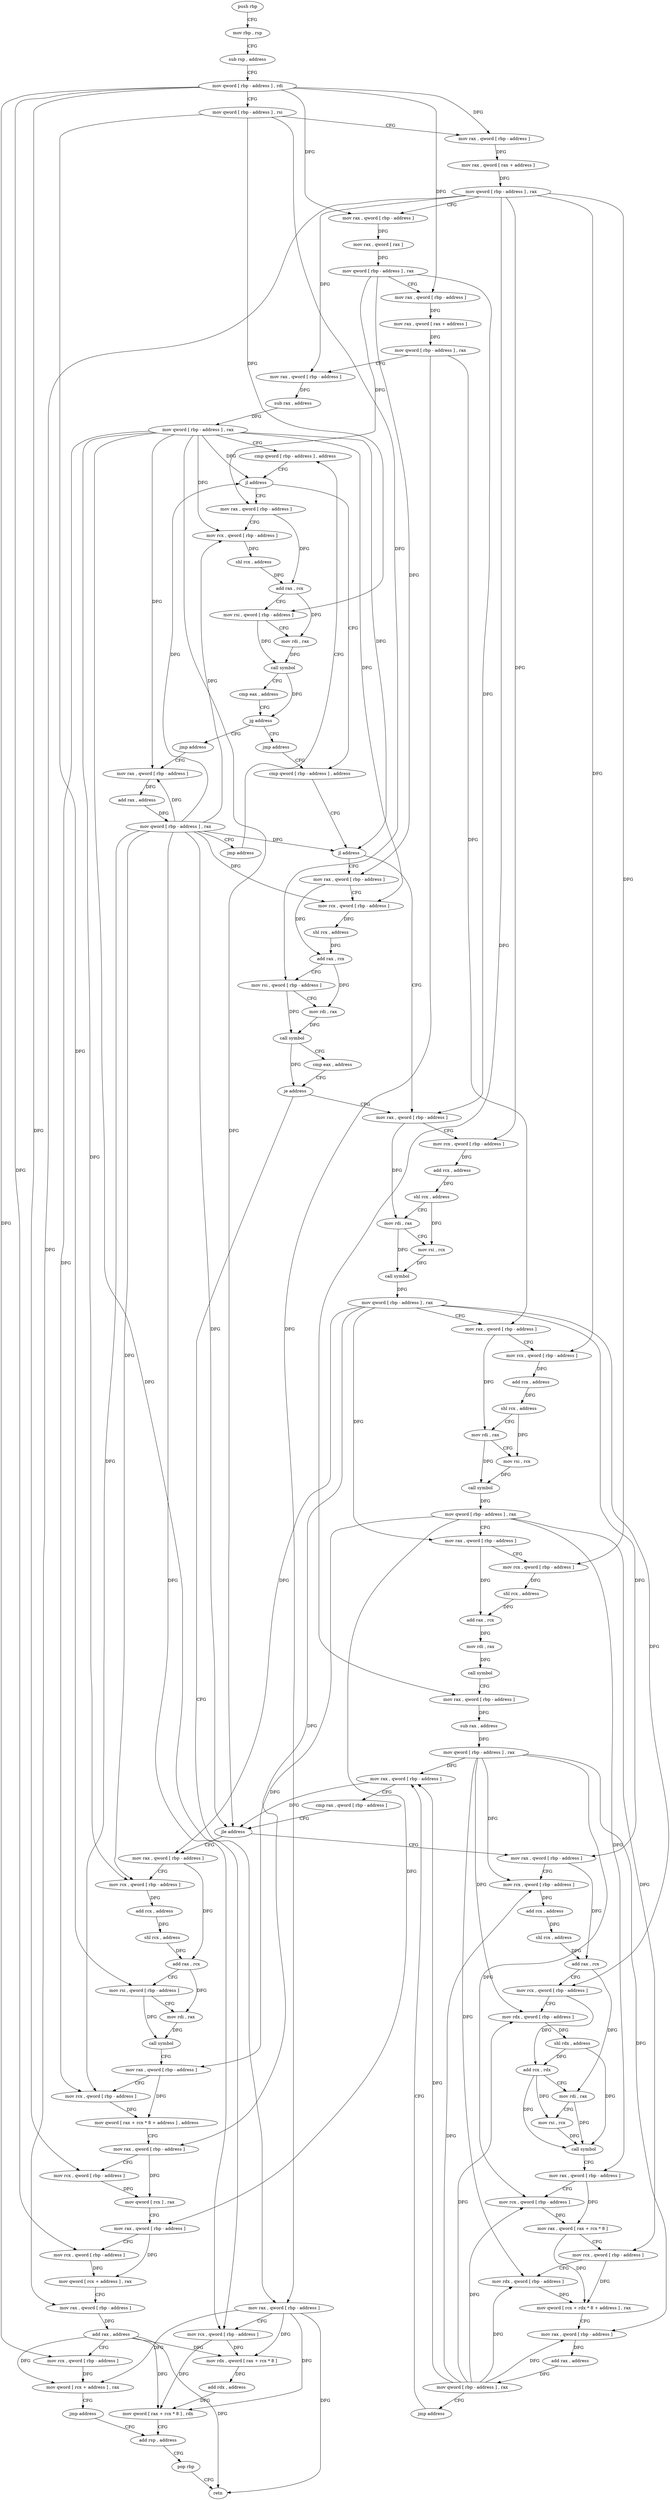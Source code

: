 digraph "func" {
"4224320" [label = "push rbp" ]
"4224321" [label = "mov rbp , rsp" ]
"4224324" [label = "sub rsp , address" ]
"4224328" [label = "mov qword [ rbp - address ] , rdi" ]
"4224332" [label = "mov qword [ rbp - address ] , rsi" ]
"4224336" [label = "mov rax , qword [ rbp - address ]" ]
"4224340" [label = "mov rax , qword [ rax + address ]" ]
"4224344" [label = "mov qword [ rbp - address ] , rax" ]
"4224348" [label = "mov rax , qword [ rbp - address ]" ]
"4224352" [label = "mov rax , qword [ rax ]" ]
"4224355" [label = "mov qword [ rbp - address ] , rax" ]
"4224359" [label = "mov rax , qword [ rbp - address ]" ]
"4224363" [label = "mov rax , qword [ rax + address ]" ]
"4224367" [label = "mov qword [ rbp - address ] , rax" ]
"4224371" [label = "mov rax , qword [ rbp - address ]" ]
"4224375" [label = "sub rax , address" ]
"4224381" [label = "mov qword [ rbp - address ] , rax" ]
"4224385" [label = "cmp qword [ rbp - address ] , address" ]
"4224461" [label = "cmp qword [ rbp - address ] , address" ]
"4224466" [label = "jl address" ]
"4224508" [label = "mov rax , qword [ rbp - address ]" ]
"4224472" [label = "mov rax , qword [ rbp - address ]" ]
"4224396" [label = "mov rax , qword [ rbp - address ]" ]
"4224400" [label = "mov rcx , qword [ rbp - address ]" ]
"4224404" [label = "shl rcx , address" ]
"4224408" [label = "add rax , rcx" ]
"4224411" [label = "mov rsi , qword [ rbp - address ]" ]
"4224415" [label = "mov rdi , rax" ]
"4224418" [label = "call symbol" ]
"4224423" [label = "cmp eax , address" ]
"4224426" [label = "jg address" ]
"4224437" [label = "jmp address" ]
"4224432" [label = "jmp address" ]
"4224512" [label = "mov rcx , qword [ rbp - address ]" ]
"4224516" [label = "add rcx , address" ]
"4224523" [label = "shl rcx , address" ]
"4224527" [label = "mov rdi , rax" ]
"4224530" [label = "mov rsi , rcx" ]
"4224533" [label = "call symbol" ]
"4224538" [label = "mov qword [ rbp - address ] , rax" ]
"4224542" [label = "mov rax , qword [ rbp - address ]" ]
"4224546" [label = "mov rcx , qword [ rbp - address ]" ]
"4224550" [label = "add rcx , address" ]
"4224557" [label = "shl rcx , address" ]
"4224561" [label = "mov rdi , rax" ]
"4224564" [label = "mov rsi , rcx" ]
"4224567" [label = "call symbol" ]
"4224572" [label = "mov qword [ rbp - address ] , rax" ]
"4224576" [label = "mov rax , qword [ rbp - address ]" ]
"4224580" [label = "mov rcx , qword [ rbp - address ]" ]
"4224584" [label = "shl rcx , address" ]
"4224588" [label = "add rax , rcx" ]
"4224591" [label = "mov rdi , rax" ]
"4224594" [label = "call symbol" ]
"4224599" [label = "mov rax , qword [ rbp - address ]" ]
"4224603" [label = "sub rax , address" ]
"4224609" [label = "mov qword [ rbp - address ] , rax" ]
"4224613" [label = "mov rax , qword [ rbp - address ]" ]
"4224476" [label = "mov rcx , qword [ rbp - address ]" ]
"4224480" [label = "shl rcx , address" ]
"4224484" [label = "add rax , rcx" ]
"4224487" [label = "mov rsi , qword [ rbp - address ]" ]
"4224491" [label = "mov rdi , rax" ]
"4224494" [label = "call symbol" ]
"4224499" [label = "cmp eax , address" ]
"4224502" [label = "je address" ]
"4224816" [label = "mov rax , qword [ rbp - address ]" ]
"4224442" [label = "mov rax , qword [ rbp - address ]" ]
"4224719" [label = "mov rax , qword [ rbp - address ]" ]
"4224723" [label = "mov rcx , qword [ rbp - address ]" ]
"4224727" [label = "add rcx , address" ]
"4224734" [label = "shl rcx , address" ]
"4224738" [label = "add rax , rcx" ]
"4224741" [label = "mov rsi , qword [ rbp - address ]" ]
"4224745" [label = "mov rdi , rax" ]
"4224748" [label = "call symbol" ]
"4224753" [label = "mov rax , qword [ rbp - address ]" ]
"4224757" [label = "mov rcx , qword [ rbp - address ]" ]
"4224761" [label = "mov qword [ rax + rcx * 8 + address ] , address" ]
"4224770" [label = "mov rax , qword [ rbp - address ]" ]
"4224774" [label = "mov rcx , qword [ rbp - address ]" ]
"4224778" [label = "mov qword [ rcx ] , rax" ]
"4224781" [label = "mov rax , qword [ rbp - address ]" ]
"4224785" [label = "mov rcx , qword [ rbp - address ]" ]
"4224789" [label = "mov qword [ rcx + address ] , rax" ]
"4224793" [label = "mov rax , qword [ rbp - address ]" ]
"4224797" [label = "add rax , address" ]
"4224803" [label = "mov rcx , qword [ rbp - address ]" ]
"4224807" [label = "mov qword [ rcx + address ] , rax" ]
"4224811" [label = "jmp address" ]
"4224839" [label = "add rsp , address" ]
"4224627" [label = "mov rax , qword [ rbp - address ]" ]
"4224631" [label = "mov rcx , qword [ rbp - address ]" ]
"4224635" [label = "add rcx , address" ]
"4224642" [label = "shl rcx , address" ]
"4224646" [label = "add rax , rcx" ]
"4224649" [label = "mov rcx , qword [ rbp - address ]" ]
"4224653" [label = "mov rdx , qword [ rbp - address ]" ]
"4224657" [label = "shl rdx , address" ]
"4224661" [label = "add rcx , rdx" ]
"4224664" [label = "mov rdi , rax" ]
"4224667" [label = "mov rsi , rcx" ]
"4224670" [label = "call symbol" ]
"4224675" [label = "mov rax , qword [ rbp - address ]" ]
"4224679" [label = "mov rcx , qword [ rbp - address ]" ]
"4224683" [label = "mov rax , qword [ rax + rcx * 8 ]" ]
"4224687" [label = "mov rcx , qword [ rbp - address ]" ]
"4224691" [label = "mov rdx , qword [ rbp - address ]" ]
"4224695" [label = "mov qword [ rcx + rdx * 8 + address ] , rax" ]
"4224700" [label = "mov rax , qword [ rbp - address ]" ]
"4224704" [label = "add rax , address" ]
"4224710" [label = "mov qword [ rbp - address ] , rax" ]
"4224714" [label = "jmp address" ]
"4224820" [label = "mov rcx , qword [ rbp - address ]" ]
"4224824" [label = "mov rdx , qword [ rax + rcx * 8 ]" ]
"4224828" [label = "add rdx , address" ]
"4224835" [label = "mov qword [ rax + rcx * 8 ] , rdx" ]
"4224446" [label = "add rax , address" ]
"4224452" [label = "mov qword [ rbp - address ] , rax" ]
"4224456" [label = "jmp address" ]
"4224843" [label = "pop rbp" ]
"4224844" [label = "retn" ]
"4224617" [label = "cmp rax , qword [ rbp - address ]" ]
"4224621" [label = "jle address" ]
"4224390" [label = "jl address" ]
"4224320" -> "4224321" [ label = "CFG" ]
"4224321" -> "4224324" [ label = "CFG" ]
"4224324" -> "4224328" [ label = "CFG" ]
"4224328" -> "4224332" [ label = "CFG" ]
"4224328" -> "4224336" [ label = "DFG" ]
"4224328" -> "4224348" [ label = "DFG" ]
"4224328" -> "4224359" [ label = "DFG" ]
"4224328" -> "4224774" [ label = "DFG" ]
"4224328" -> "4224785" [ label = "DFG" ]
"4224328" -> "4224803" [ label = "DFG" ]
"4224332" -> "4224336" [ label = "CFG" ]
"4224332" -> "4224411" [ label = "DFG" ]
"4224332" -> "4224487" [ label = "DFG" ]
"4224332" -> "4224741" [ label = "DFG" ]
"4224336" -> "4224340" [ label = "DFG" ]
"4224340" -> "4224344" [ label = "DFG" ]
"4224344" -> "4224348" [ label = "CFG" ]
"4224344" -> "4224371" [ label = "DFG" ]
"4224344" -> "4224512" [ label = "DFG" ]
"4224344" -> "4224546" [ label = "DFG" ]
"4224344" -> "4224580" [ label = "DFG" ]
"4224344" -> "4224599" [ label = "DFG" ]
"4224344" -> "4224793" [ label = "DFG" ]
"4224348" -> "4224352" [ label = "DFG" ]
"4224352" -> "4224355" [ label = "DFG" ]
"4224355" -> "4224359" [ label = "CFG" ]
"4224355" -> "4224396" [ label = "DFG" ]
"4224355" -> "4224508" [ label = "DFG" ]
"4224355" -> "4224472" [ label = "DFG" ]
"4224359" -> "4224363" [ label = "DFG" ]
"4224363" -> "4224367" [ label = "DFG" ]
"4224367" -> "4224371" [ label = "CFG" ]
"4224367" -> "4224542" [ label = "DFG" ]
"4224367" -> "4224816" [ label = "DFG" ]
"4224371" -> "4224375" [ label = "DFG" ]
"4224375" -> "4224381" [ label = "DFG" ]
"4224381" -> "4224385" [ label = "CFG" ]
"4224381" -> "4224390" [ label = "DFG" ]
"4224381" -> "4224466" [ label = "DFG" ]
"4224381" -> "4224400" [ label = "DFG" ]
"4224381" -> "4224476" [ label = "DFG" ]
"4224381" -> "4224621" [ label = "DFG" ]
"4224381" -> "4224820" [ label = "DFG" ]
"4224381" -> "4224442" [ label = "DFG" ]
"4224381" -> "4224723" [ label = "DFG" ]
"4224381" -> "4224757" [ label = "DFG" ]
"4224385" -> "4224390" [ label = "CFG" ]
"4224461" -> "4224466" [ label = "CFG" ]
"4224466" -> "4224508" [ label = "CFG" ]
"4224466" -> "4224472" [ label = "CFG" ]
"4224508" -> "4224512" [ label = "CFG" ]
"4224508" -> "4224527" [ label = "DFG" ]
"4224472" -> "4224476" [ label = "CFG" ]
"4224472" -> "4224484" [ label = "DFG" ]
"4224396" -> "4224400" [ label = "CFG" ]
"4224396" -> "4224408" [ label = "DFG" ]
"4224400" -> "4224404" [ label = "DFG" ]
"4224404" -> "4224408" [ label = "DFG" ]
"4224408" -> "4224411" [ label = "CFG" ]
"4224408" -> "4224415" [ label = "DFG" ]
"4224411" -> "4224415" [ label = "CFG" ]
"4224411" -> "4224418" [ label = "DFG" ]
"4224415" -> "4224418" [ label = "DFG" ]
"4224418" -> "4224423" [ label = "CFG" ]
"4224418" -> "4224426" [ label = "DFG" ]
"4224423" -> "4224426" [ label = "CFG" ]
"4224426" -> "4224437" [ label = "CFG" ]
"4224426" -> "4224432" [ label = "CFG" ]
"4224437" -> "4224442" [ label = "CFG" ]
"4224432" -> "4224461" [ label = "CFG" ]
"4224512" -> "4224516" [ label = "DFG" ]
"4224516" -> "4224523" [ label = "DFG" ]
"4224523" -> "4224527" [ label = "CFG" ]
"4224523" -> "4224530" [ label = "DFG" ]
"4224527" -> "4224530" [ label = "CFG" ]
"4224527" -> "4224533" [ label = "DFG" ]
"4224530" -> "4224533" [ label = "DFG" ]
"4224533" -> "4224538" [ label = "DFG" ]
"4224538" -> "4224542" [ label = "CFG" ]
"4224538" -> "4224576" [ label = "DFG" ]
"4224538" -> "4224719" [ label = "DFG" ]
"4224538" -> "4224770" [ label = "DFG" ]
"4224538" -> "4224627" [ label = "DFG" ]
"4224538" -> "4224649" [ label = "DFG" ]
"4224542" -> "4224546" [ label = "CFG" ]
"4224542" -> "4224561" [ label = "DFG" ]
"4224546" -> "4224550" [ label = "DFG" ]
"4224550" -> "4224557" [ label = "DFG" ]
"4224557" -> "4224561" [ label = "CFG" ]
"4224557" -> "4224564" [ label = "DFG" ]
"4224561" -> "4224564" [ label = "CFG" ]
"4224561" -> "4224567" [ label = "DFG" ]
"4224564" -> "4224567" [ label = "DFG" ]
"4224567" -> "4224572" [ label = "DFG" ]
"4224572" -> "4224576" [ label = "CFG" ]
"4224572" -> "4224753" [ label = "DFG" ]
"4224572" -> "4224781" [ label = "DFG" ]
"4224572" -> "4224675" [ label = "DFG" ]
"4224572" -> "4224687" [ label = "DFG" ]
"4224576" -> "4224580" [ label = "CFG" ]
"4224576" -> "4224588" [ label = "DFG" ]
"4224580" -> "4224584" [ label = "DFG" ]
"4224584" -> "4224588" [ label = "DFG" ]
"4224588" -> "4224591" [ label = "DFG" ]
"4224591" -> "4224594" [ label = "DFG" ]
"4224594" -> "4224599" [ label = "CFG" ]
"4224599" -> "4224603" [ label = "DFG" ]
"4224603" -> "4224609" [ label = "DFG" ]
"4224609" -> "4224613" [ label = "DFG" ]
"4224609" -> "4224631" [ label = "DFG" ]
"4224609" -> "4224653" [ label = "DFG" ]
"4224609" -> "4224679" [ label = "DFG" ]
"4224609" -> "4224691" [ label = "DFG" ]
"4224609" -> "4224700" [ label = "DFG" ]
"4224613" -> "4224617" [ label = "CFG" ]
"4224613" -> "4224621" [ label = "DFG" ]
"4224476" -> "4224480" [ label = "DFG" ]
"4224480" -> "4224484" [ label = "DFG" ]
"4224484" -> "4224487" [ label = "CFG" ]
"4224484" -> "4224491" [ label = "DFG" ]
"4224487" -> "4224491" [ label = "CFG" ]
"4224487" -> "4224494" [ label = "DFG" ]
"4224491" -> "4224494" [ label = "DFG" ]
"4224494" -> "4224499" [ label = "CFG" ]
"4224494" -> "4224502" [ label = "DFG" ]
"4224499" -> "4224502" [ label = "CFG" ]
"4224502" -> "4224816" [ label = "CFG" ]
"4224502" -> "4224508" [ label = "CFG" ]
"4224816" -> "4224820" [ label = "CFG" ]
"4224816" -> "4224824" [ label = "DFG" ]
"4224816" -> "4224835" [ label = "DFG" ]
"4224816" -> "4224807" [ label = "DFG" ]
"4224816" -> "4224844" [ label = "DFG" ]
"4224442" -> "4224446" [ label = "DFG" ]
"4224719" -> "4224723" [ label = "CFG" ]
"4224719" -> "4224738" [ label = "DFG" ]
"4224723" -> "4224727" [ label = "DFG" ]
"4224727" -> "4224734" [ label = "DFG" ]
"4224734" -> "4224738" [ label = "DFG" ]
"4224738" -> "4224741" [ label = "CFG" ]
"4224738" -> "4224745" [ label = "DFG" ]
"4224741" -> "4224745" [ label = "CFG" ]
"4224741" -> "4224748" [ label = "DFG" ]
"4224745" -> "4224748" [ label = "DFG" ]
"4224748" -> "4224753" [ label = "CFG" ]
"4224753" -> "4224757" [ label = "CFG" ]
"4224753" -> "4224761" [ label = "DFG" ]
"4224757" -> "4224761" [ label = "DFG" ]
"4224761" -> "4224770" [ label = "CFG" ]
"4224770" -> "4224774" [ label = "CFG" ]
"4224770" -> "4224778" [ label = "DFG" ]
"4224774" -> "4224778" [ label = "DFG" ]
"4224778" -> "4224781" [ label = "CFG" ]
"4224781" -> "4224785" [ label = "CFG" ]
"4224781" -> "4224789" [ label = "DFG" ]
"4224785" -> "4224789" [ label = "DFG" ]
"4224789" -> "4224793" [ label = "CFG" ]
"4224793" -> "4224797" [ label = "DFG" ]
"4224797" -> "4224803" [ label = "CFG" ]
"4224797" -> "4224824" [ label = "DFG" ]
"4224797" -> "4224835" [ label = "DFG" ]
"4224797" -> "4224807" [ label = "DFG" ]
"4224797" -> "4224844" [ label = "DFG" ]
"4224803" -> "4224807" [ label = "DFG" ]
"4224807" -> "4224811" [ label = "CFG" ]
"4224811" -> "4224839" [ label = "CFG" ]
"4224839" -> "4224843" [ label = "CFG" ]
"4224627" -> "4224631" [ label = "CFG" ]
"4224627" -> "4224646" [ label = "DFG" ]
"4224631" -> "4224635" [ label = "DFG" ]
"4224635" -> "4224642" [ label = "DFG" ]
"4224642" -> "4224646" [ label = "DFG" ]
"4224646" -> "4224649" [ label = "CFG" ]
"4224646" -> "4224664" [ label = "DFG" ]
"4224649" -> "4224653" [ label = "CFG" ]
"4224649" -> "4224661" [ label = "DFG" ]
"4224653" -> "4224657" [ label = "DFG" ]
"4224657" -> "4224661" [ label = "DFG" ]
"4224657" -> "4224670" [ label = "DFG" ]
"4224661" -> "4224664" [ label = "CFG" ]
"4224661" -> "4224667" [ label = "DFG" ]
"4224661" -> "4224670" [ label = "DFG" ]
"4224664" -> "4224667" [ label = "CFG" ]
"4224664" -> "4224670" [ label = "DFG" ]
"4224667" -> "4224670" [ label = "DFG" ]
"4224670" -> "4224675" [ label = "CFG" ]
"4224675" -> "4224679" [ label = "CFG" ]
"4224675" -> "4224683" [ label = "DFG" ]
"4224679" -> "4224683" [ label = "DFG" ]
"4224683" -> "4224687" [ label = "CFG" ]
"4224683" -> "4224695" [ label = "DFG" ]
"4224687" -> "4224691" [ label = "CFG" ]
"4224687" -> "4224695" [ label = "DFG" ]
"4224691" -> "4224695" [ label = "DFG" ]
"4224695" -> "4224700" [ label = "CFG" ]
"4224700" -> "4224704" [ label = "DFG" ]
"4224704" -> "4224710" [ label = "DFG" ]
"4224710" -> "4224714" [ label = "CFG" ]
"4224710" -> "4224613" [ label = "DFG" ]
"4224710" -> "4224631" [ label = "DFG" ]
"4224710" -> "4224653" [ label = "DFG" ]
"4224710" -> "4224679" [ label = "DFG" ]
"4224710" -> "4224691" [ label = "DFG" ]
"4224710" -> "4224700" [ label = "DFG" ]
"4224714" -> "4224613" [ label = "CFG" ]
"4224820" -> "4224824" [ label = "DFG" ]
"4224820" -> "4224835" [ label = "DFG" ]
"4224824" -> "4224828" [ label = "DFG" ]
"4224828" -> "4224835" [ label = "DFG" ]
"4224835" -> "4224839" [ label = "CFG" ]
"4224446" -> "4224452" [ label = "DFG" ]
"4224452" -> "4224456" [ label = "CFG" ]
"4224452" -> "4224390" [ label = "DFG" ]
"4224452" -> "4224466" [ label = "DFG" ]
"4224452" -> "4224400" [ label = "DFG" ]
"4224452" -> "4224476" [ label = "DFG" ]
"4224452" -> "4224621" [ label = "DFG" ]
"4224452" -> "4224820" [ label = "DFG" ]
"4224452" -> "4224442" [ label = "DFG" ]
"4224452" -> "4224723" [ label = "DFG" ]
"4224452" -> "4224757" [ label = "DFG" ]
"4224456" -> "4224385" [ label = "CFG" ]
"4224843" -> "4224844" [ label = "CFG" ]
"4224617" -> "4224621" [ label = "CFG" ]
"4224621" -> "4224719" [ label = "CFG" ]
"4224621" -> "4224627" [ label = "CFG" ]
"4224390" -> "4224461" [ label = "CFG" ]
"4224390" -> "4224396" [ label = "CFG" ]
}
